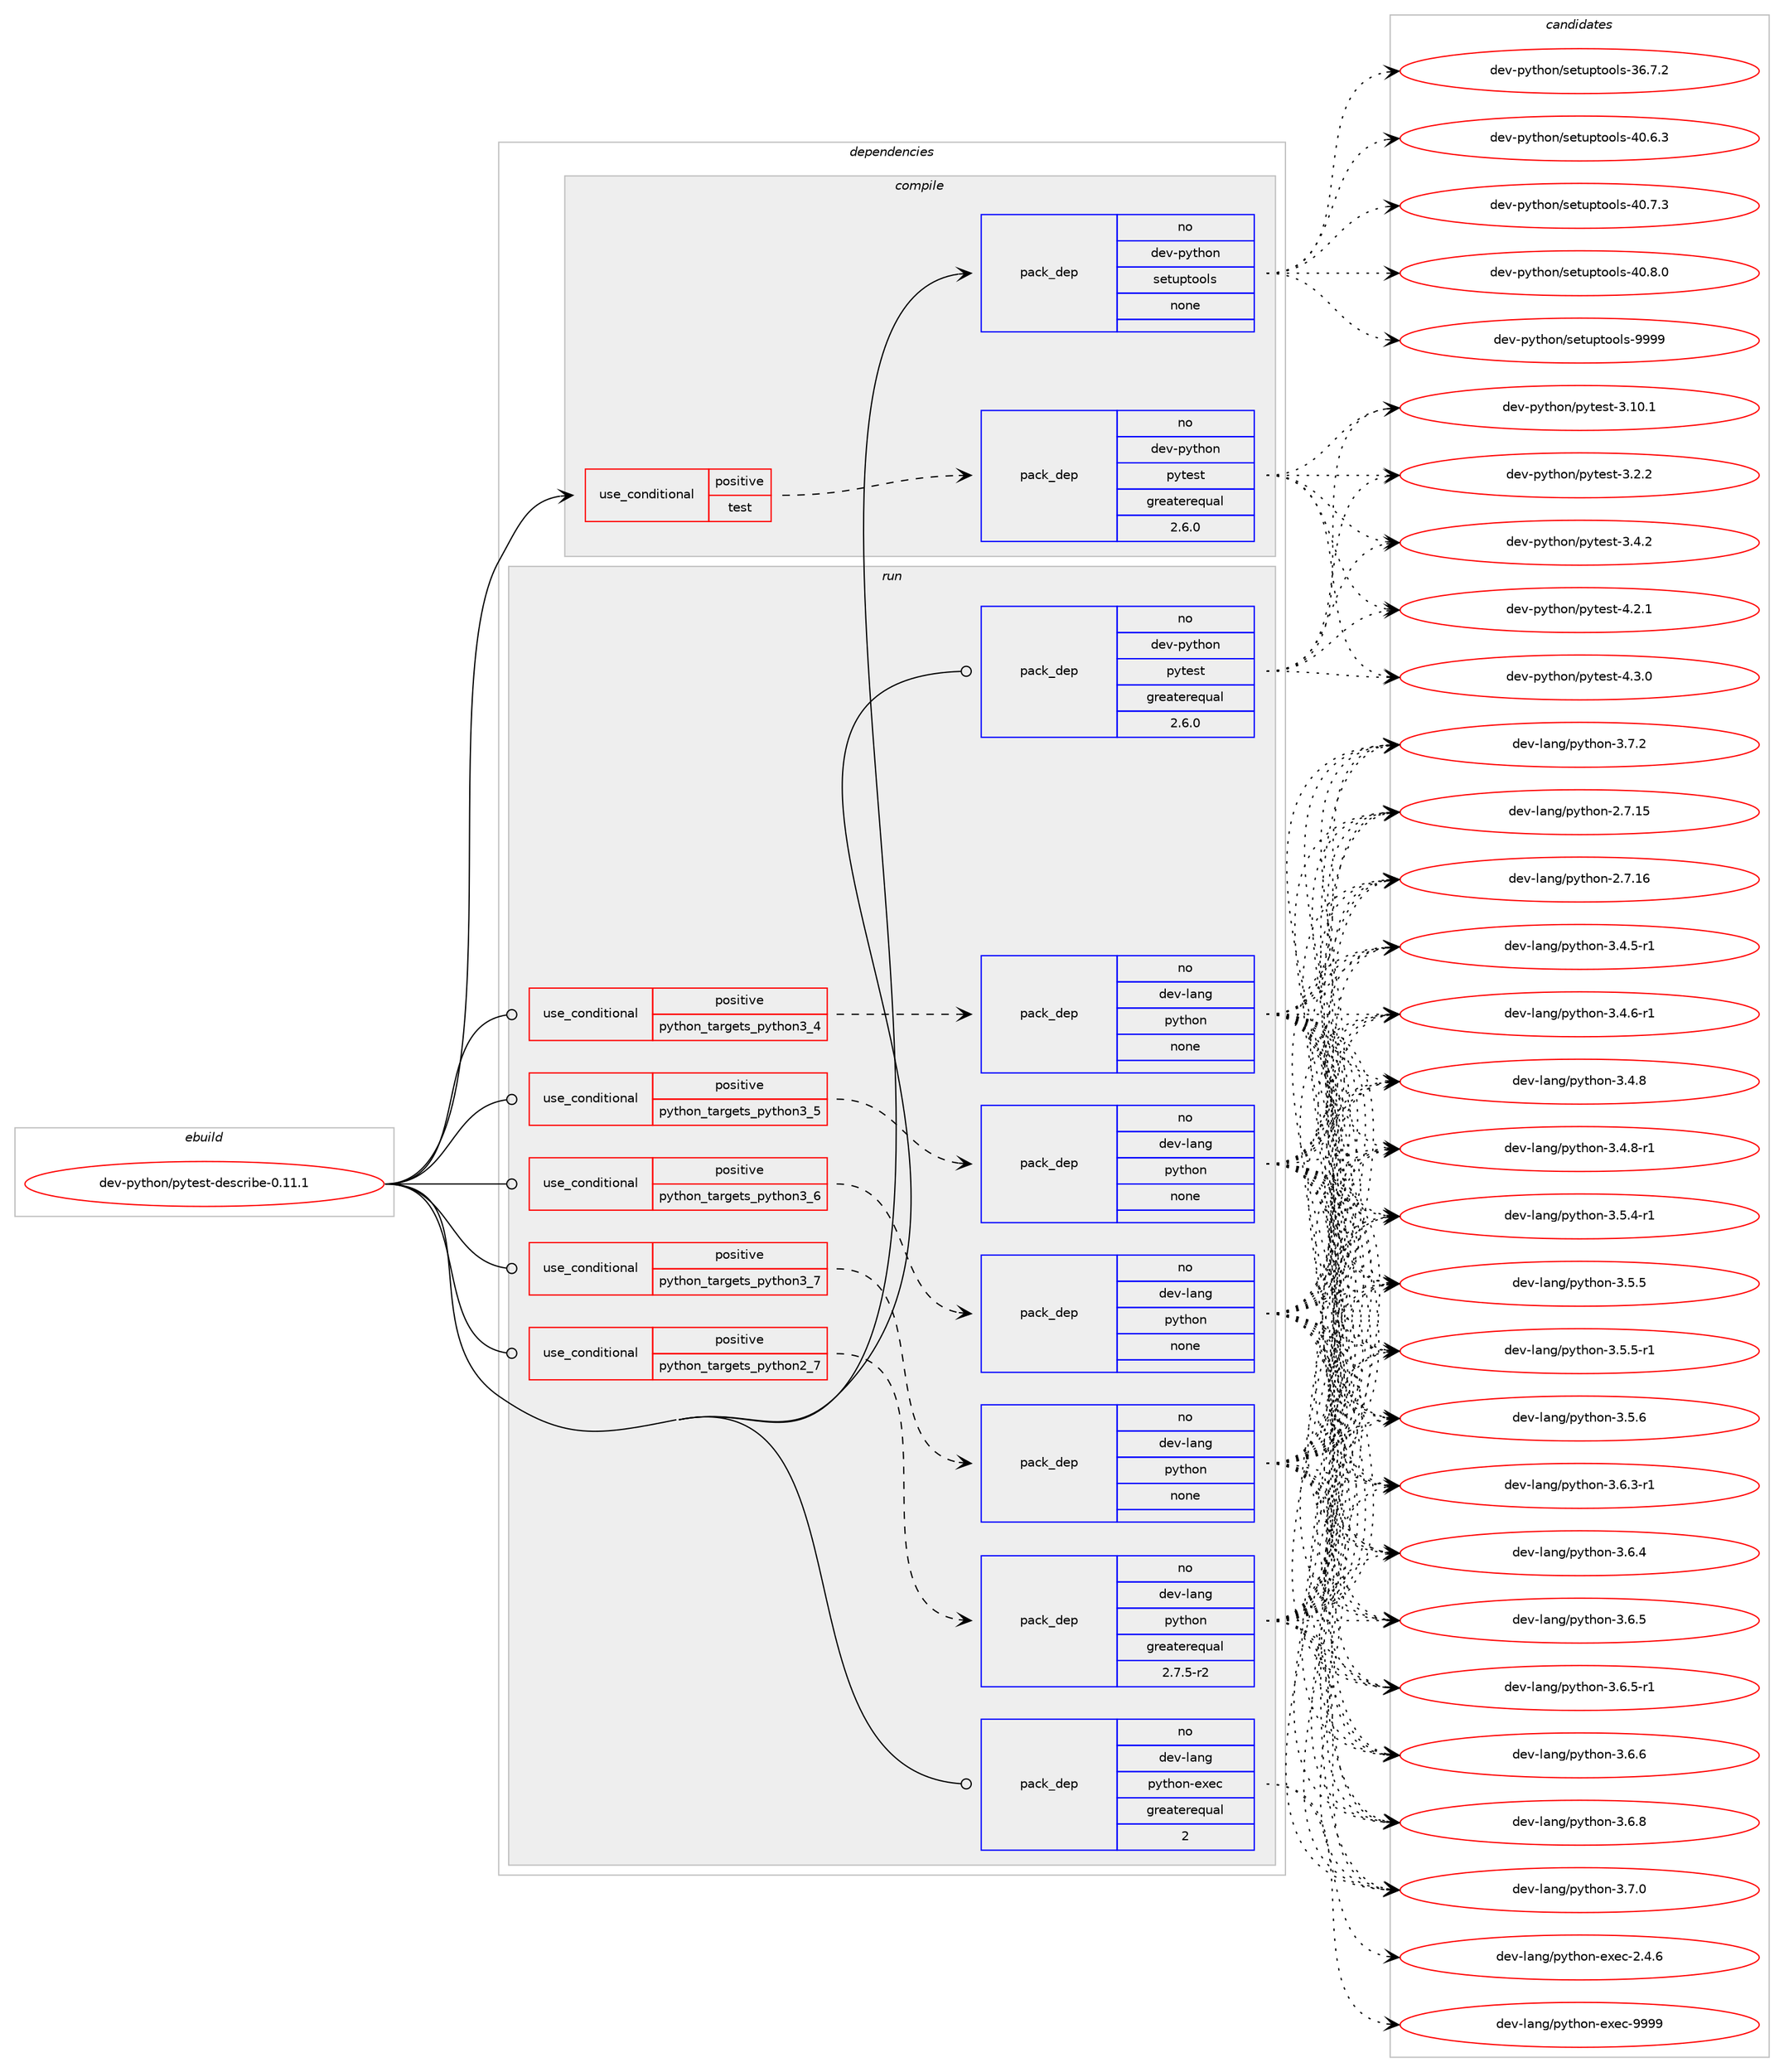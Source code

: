 digraph prolog {

# *************
# Graph options
# *************

newrank=true;
concentrate=true;
compound=true;
graph [rankdir=LR,fontname=Helvetica,fontsize=10,ranksep=1.5];#, ranksep=2.5, nodesep=0.2];
edge  [arrowhead=vee];
node  [fontname=Helvetica,fontsize=10];

# **********
# The ebuild
# **********

subgraph cluster_leftcol {
color=gray;
rank=same;
label=<<i>ebuild</i>>;
id [label="dev-python/pytest-describe-0.11.1", color=red, width=4, href="../dev-python/pytest-describe-0.11.1.svg"];
}

# ****************
# The dependencies
# ****************

subgraph cluster_midcol {
color=gray;
label=<<i>dependencies</i>>;
subgraph cluster_compile {
fillcolor="#eeeeee";
style=filled;
label=<<i>compile</i>>;
subgraph cond382069 {
dependency1433143 [label=<<TABLE BORDER="0" CELLBORDER="1" CELLSPACING="0" CELLPADDING="4"><TR><TD ROWSPAN="3" CELLPADDING="10">use_conditional</TD></TR><TR><TD>positive</TD></TR><TR><TD>test</TD></TR></TABLE>>, shape=none, color=red];
subgraph pack1027726 {
dependency1433144 [label=<<TABLE BORDER="0" CELLBORDER="1" CELLSPACING="0" CELLPADDING="4" WIDTH="220"><TR><TD ROWSPAN="6" CELLPADDING="30">pack_dep</TD></TR><TR><TD WIDTH="110">no</TD></TR><TR><TD>dev-python</TD></TR><TR><TD>pytest</TD></TR><TR><TD>greaterequal</TD></TR><TR><TD>2.6.0</TD></TR></TABLE>>, shape=none, color=blue];
}
dependency1433143:e -> dependency1433144:w [weight=20,style="dashed",arrowhead="vee"];
}
id:e -> dependency1433143:w [weight=20,style="solid",arrowhead="vee"];
subgraph pack1027727 {
dependency1433145 [label=<<TABLE BORDER="0" CELLBORDER="1" CELLSPACING="0" CELLPADDING="4" WIDTH="220"><TR><TD ROWSPAN="6" CELLPADDING="30">pack_dep</TD></TR><TR><TD WIDTH="110">no</TD></TR><TR><TD>dev-python</TD></TR><TR><TD>setuptools</TD></TR><TR><TD>none</TD></TR><TR><TD></TD></TR></TABLE>>, shape=none, color=blue];
}
id:e -> dependency1433145:w [weight=20,style="solid",arrowhead="vee"];
}
subgraph cluster_compileandrun {
fillcolor="#eeeeee";
style=filled;
label=<<i>compile and run</i>>;
}
subgraph cluster_run {
fillcolor="#eeeeee";
style=filled;
label=<<i>run</i>>;
subgraph cond382070 {
dependency1433146 [label=<<TABLE BORDER="0" CELLBORDER="1" CELLSPACING="0" CELLPADDING="4"><TR><TD ROWSPAN="3" CELLPADDING="10">use_conditional</TD></TR><TR><TD>positive</TD></TR><TR><TD>python_targets_python2_7</TD></TR></TABLE>>, shape=none, color=red];
subgraph pack1027728 {
dependency1433147 [label=<<TABLE BORDER="0" CELLBORDER="1" CELLSPACING="0" CELLPADDING="4" WIDTH="220"><TR><TD ROWSPAN="6" CELLPADDING="30">pack_dep</TD></TR><TR><TD WIDTH="110">no</TD></TR><TR><TD>dev-lang</TD></TR><TR><TD>python</TD></TR><TR><TD>greaterequal</TD></TR><TR><TD>2.7.5-r2</TD></TR></TABLE>>, shape=none, color=blue];
}
dependency1433146:e -> dependency1433147:w [weight=20,style="dashed",arrowhead="vee"];
}
id:e -> dependency1433146:w [weight=20,style="solid",arrowhead="odot"];
subgraph cond382071 {
dependency1433148 [label=<<TABLE BORDER="0" CELLBORDER="1" CELLSPACING="0" CELLPADDING="4"><TR><TD ROWSPAN="3" CELLPADDING="10">use_conditional</TD></TR><TR><TD>positive</TD></TR><TR><TD>python_targets_python3_4</TD></TR></TABLE>>, shape=none, color=red];
subgraph pack1027729 {
dependency1433149 [label=<<TABLE BORDER="0" CELLBORDER="1" CELLSPACING="0" CELLPADDING="4" WIDTH="220"><TR><TD ROWSPAN="6" CELLPADDING="30">pack_dep</TD></TR><TR><TD WIDTH="110">no</TD></TR><TR><TD>dev-lang</TD></TR><TR><TD>python</TD></TR><TR><TD>none</TD></TR><TR><TD></TD></TR></TABLE>>, shape=none, color=blue];
}
dependency1433148:e -> dependency1433149:w [weight=20,style="dashed",arrowhead="vee"];
}
id:e -> dependency1433148:w [weight=20,style="solid",arrowhead="odot"];
subgraph cond382072 {
dependency1433150 [label=<<TABLE BORDER="0" CELLBORDER="1" CELLSPACING="0" CELLPADDING="4"><TR><TD ROWSPAN="3" CELLPADDING="10">use_conditional</TD></TR><TR><TD>positive</TD></TR><TR><TD>python_targets_python3_5</TD></TR></TABLE>>, shape=none, color=red];
subgraph pack1027730 {
dependency1433151 [label=<<TABLE BORDER="0" CELLBORDER="1" CELLSPACING="0" CELLPADDING="4" WIDTH="220"><TR><TD ROWSPAN="6" CELLPADDING="30">pack_dep</TD></TR><TR><TD WIDTH="110">no</TD></TR><TR><TD>dev-lang</TD></TR><TR><TD>python</TD></TR><TR><TD>none</TD></TR><TR><TD></TD></TR></TABLE>>, shape=none, color=blue];
}
dependency1433150:e -> dependency1433151:w [weight=20,style="dashed",arrowhead="vee"];
}
id:e -> dependency1433150:w [weight=20,style="solid",arrowhead="odot"];
subgraph cond382073 {
dependency1433152 [label=<<TABLE BORDER="0" CELLBORDER="1" CELLSPACING="0" CELLPADDING="4"><TR><TD ROWSPAN="3" CELLPADDING="10">use_conditional</TD></TR><TR><TD>positive</TD></TR><TR><TD>python_targets_python3_6</TD></TR></TABLE>>, shape=none, color=red];
subgraph pack1027731 {
dependency1433153 [label=<<TABLE BORDER="0" CELLBORDER="1" CELLSPACING="0" CELLPADDING="4" WIDTH="220"><TR><TD ROWSPAN="6" CELLPADDING="30">pack_dep</TD></TR><TR><TD WIDTH="110">no</TD></TR><TR><TD>dev-lang</TD></TR><TR><TD>python</TD></TR><TR><TD>none</TD></TR><TR><TD></TD></TR></TABLE>>, shape=none, color=blue];
}
dependency1433152:e -> dependency1433153:w [weight=20,style="dashed",arrowhead="vee"];
}
id:e -> dependency1433152:w [weight=20,style="solid",arrowhead="odot"];
subgraph cond382074 {
dependency1433154 [label=<<TABLE BORDER="0" CELLBORDER="1" CELLSPACING="0" CELLPADDING="4"><TR><TD ROWSPAN="3" CELLPADDING="10">use_conditional</TD></TR><TR><TD>positive</TD></TR><TR><TD>python_targets_python3_7</TD></TR></TABLE>>, shape=none, color=red];
subgraph pack1027732 {
dependency1433155 [label=<<TABLE BORDER="0" CELLBORDER="1" CELLSPACING="0" CELLPADDING="4" WIDTH="220"><TR><TD ROWSPAN="6" CELLPADDING="30">pack_dep</TD></TR><TR><TD WIDTH="110">no</TD></TR><TR><TD>dev-lang</TD></TR><TR><TD>python</TD></TR><TR><TD>none</TD></TR><TR><TD></TD></TR></TABLE>>, shape=none, color=blue];
}
dependency1433154:e -> dependency1433155:w [weight=20,style="dashed",arrowhead="vee"];
}
id:e -> dependency1433154:w [weight=20,style="solid",arrowhead="odot"];
subgraph pack1027733 {
dependency1433156 [label=<<TABLE BORDER="0" CELLBORDER="1" CELLSPACING="0" CELLPADDING="4" WIDTH="220"><TR><TD ROWSPAN="6" CELLPADDING="30">pack_dep</TD></TR><TR><TD WIDTH="110">no</TD></TR><TR><TD>dev-lang</TD></TR><TR><TD>python-exec</TD></TR><TR><TD>greaterequal</TD></TR><TR><TD>2</TD></TR></TABLE>>, shape=none, color=blue];
}
id:e -> dependency1433156:w [weight=20,style="solid",arrowhead="odot"];
subgraph pack1027734 {
dependency1433157 [label=<<TABLE BORDER="0" CELLBORDER="1" CELLSPACING="0" CELLPADDING="4" WIDTH="220"><TR><TD ROWSPAN="6" CELLPADDING="30">pack_dep</TD></TR><TR><TD WIDTH="110">no</TD></TR><TR><TD>dev-python</TD></TR><TR><TD>pytest</TD></TR><TR><TD>greaterequal</TD></TR><TR><TD>2.6.0</TD></TR></TABLE>>, shape=none, color=blue];
}
id:e -> dependency1433157:w [weight=20,style="solid",arrowhead="odot"];
}
}

# **************
# The candidates
# **************

subgraph cluster_choices {
rank=same;
color=gray;
label=<<i>candidates</i>>;

subgraph choice1027726 {
color=black;
nodesep=1;
choice100101118451121211161041111104711212111610111511645514649484649 [label="dev-python/pytest-3.10.1", color=red, width=4,href="../dev-python/pytest-3.10.1.svg"];
choice1001011184511212111610411111047112121116101115116455146504650 [label="dev-python/pytest-3.2.2", color=red, width=4,href="../dev-python/pytest-3.2.2.svg"];
choice1001011184511212111610411111047112121116101115116455146524650 [label="dev-python/pytest-3.4.2", color=red, width=4,href="../dev-python/pytest-3.4.2.svg"];
choice1001011184511212111610411111047112121116101115116455246504649 [label="dev-python/pytest-4.2.1", color=red, width=4,href="../dev-python/pytest-4.2.1.svg"];
choice1001011184511212111610411111047112121116101115116455246514648 [label="dev-python/pytest-4.3.0", color=red, width=4,href="../dev-python/pytest-4.3.0.svg"];
dependency1433144:e -> choice100101118451121211161041111104711212111610111511645514649484649:w [style=dotted,weight="100"];
dependency1433144:e -> choice1001011184511212111610411111047112121116101115116455146504650:w [style=dotted,weight="100"];
dependency1433144:e -> choice1001011184511212111610411111047112121116101115116455146524650:w [style=dotted,weight="100"];
dependency1433144:e -> choice1001011184511212111610411111047112121116101115116455246504649:w [style=dotted,weight="100"];
dependency1433144:e -> choice1001011184511212111610411111047112121116101115116455246514648:w [style=dotted,weight="100"];
}
subgraph choice1027727 {
color=black;
nodesep=1;
choice100101118451121211161041111104711510111611711211611111110811545515446554650 [label="dev-python/setuptools-36.7.2", color=red, width=4,href="../dev-python/setuptools-36.7.2.svg"];
choice100101118451121211161041111104711510111611711211611111110811545524846544651 [label="dev-python/setuptools-40.6.3", color=red, width=4,href="../dev-python/setuptools-40.6.3.svg"];
choice100101118451121211161041111104711510111611711211611111110811545524846554651 [label="dev-python/setuptools-40.7.3", color=red, width=4,href="../dev-python/setuptools-40.7.3.svg"];
choice100101118451121211161041111104711510111611711211611111110811545524846564648 [label="dev-python/setuptools-40.8.0", color=red, width=4,href="../dev-python/setuptools-40.8.0.svg"];
choice10010111845112121116104111110471151011161171121161111111081154557575757 [label="dev-python/setuptools-9999", color=red, width=4,href="../dev-python/setuptools-9999.svg"];
dependency1433145:e -> choice100101118451121211161041111104711510111611711211611111110811545515446554650:w [style=dotted,weight="100"];
dependency1433145:e -> choice100101118451121211161041111104711510111611711211611111110811545524846544651:w [style=dotted,weight="100"];
dependency1433145:e -> choice100101118451121211161041111104711510111611711211611111110811545524846554651:w [style=dotted,weight="100"];
dependency1433145:e -> choice100101118451121211161041111104711510111611711211611111110811545524846564648:w [style=dotted,weight="100"];
dependency1433145:e -> choice10010111845112121116104111110471151011161171121161111111081154557575757:w [style=dotted,weight="100"];
}
subgraph choice1027728 {
color=black;
nodesep=1;
choice10010111845108971101034711212111610411111045504655464953 [label="dev-lang/python-2.7.15", color=red, width=4,href="../dev-lang/python-2.7.15.svg"];
choice10010111845108971101034711212111610411111045504655464954 [label="dev-lang/python-2.7.16", color=red, width=4,href="../dev-lang/python-2.7.16.svg"];
choice1001011184510897110103471121211161041111104551465246534511449 [label="dev-lang/python-3.4.5-r1", color=red, width=4,href="../dev-lang/python-3.4.5-r1.svg"];
choice1001011184510897110103471121211161041111104551465246544511449 [label="dev-lang/python-3.4.6-r1", color=red, width=4,href="../dev-lang/python-3.4.6-r1.svg"];
choice100101118451089711010347112121116104111110455146524656 [label="dev-lang/python-3.4.8", color=red, width=4,href="../dev-lang/python-3.4.8.svg"];
choice1001011184510897110103471121211161041111104551465246564511449 [label="dev-lang/python-3.4.8-r1", color=red, width=4,href="../dev-lang/python-3.4.8-r1.svg"];
choice1001011184510897110103471121211161041111104551465346524511449 [label="dev-lang/python-3.5.4-r1", color=red, width=4,href="../dev-lang/python-3.5.4-r1.svg"];
choice100101118451089711010347112121116104111110455146534653 [label="dev-lang/python-3.5.5", color=red, width=4,href="../dev-lang/python-3.5.5.svg"];
choice1001011184510897110103471121211161041111104551465346534511449 [label="dev-lang/python-3.5.5-r1", color=red, width=4,href="../dev-lang/python-3.5.5-r1.svg"];
choice100101118451089711010347112121116104111110455146534654 [label="dev-lang/python-3.5.6", color=red, width=4,href="../dev-lang/python-3.5.6.svg"];
choice1001011184510897110103471121211161041111104551465446514511449 [label="dev-lang/python-3.6.3-r1", color=red, width=4,href="../dev-lang/python-3.6.3-r1.svg"];
choice100101118451089711010347112121116104111110455146544652 [label="dev-lang/python-3.6.4", color=red, width=4,href="../dev-lang/python-3.6.4.svg"];
choice100101118451089711010347112121116104111110455146544653 [label="dev-lang/python-3.6.5", color=red, width=4,href="../dev-lang/python-3.6.5.svg"];
choice1001011184510897110103471121211161041111104551465446534511449 [label="dev-lang/python-3.6.5-r1", color=red, width=4,href="../dev-lang/python-3.6.5-r1.svg"];
choice100101118451089711010347112121116104111110455146544654 [label="dev-lang/python-3.6.6", color=red, width=4,href="../dev-lang/python-3.6.6.svg"];
choice100101118451089711010347112121116104111110455146544656 [label="dev-lang/python-3.6.8", color=red, width=4,href="../dev-lang/python-3.6.8.svg"];
choice100101118451089711010347112121116104111110455146554648 [label="dev-lang/python-3.7.0", color=red, width=4,href="../dev-lang/python-3.7.0.svg"];
choice100101118451089711010347112121116104111110455146554650 [label="dev-lang/python-3.7.2", color=red, width=4,href="../dev-lang/python-3.7.2.svg"];
dependency1433147:e -> choice10010111845108971101034711212111610411111045504655464953:w [style=dotted,weight="100"];
dependency1433147:e -> choice10010111845108971101034711212111610411111045504655464954:w [style=dotted,weight="100"];
dependency1433147:e -> choice1001011184510897110103471121211161041111104551465246534511449:w [style=dotted,weight="100"];
dependency1433147:e -> choice1001011184510897110103471121211161041111104551465246544511449:w [style=dotted,weight="100"];
dependency1433147:e -> choice100101118451089711010347112121116104111110455146524656:w [style=dotted,weight="100"];
dependency1433147:e -> choice1001011184510897110103471121211161041111104551465246564511449:w [style=dotted,weight="100"];
dependency1433147:e -> choice1001011184510897110103471121211161041111104551465346524511449:w [style=dotted,weight="100"];
dependency1433147:e -> choice100101118451089711010347112121116104111110455146534653:w [style=dotted,weight="100"];
dependency1433147:e -> choice1001011184510897110103471121211161041111104551465346534511449:w [style=dotted,weight="100"];
dependency1433147:e -> choice100101118451089711010347112121116104111110455146534654:w [style=dotted,weight="100"];
dependency1433147:e -> choice1001011184510897110103471121211161041111104551465446514511449:w [style=dotted,weight="100"];
dependency1433147:e -> choice100101118451089711010347112121116104111110455146544652:w [style=dotted,weight="100"];
dependency1433147:e -> choice100101118451089711010347112121116104111110455146544653:w [style=dotted,weight="100"];
dependency1433147:e -> choice1001011184510897110103471121211161041111104551465446534511449:w [style=dotted,weight="100"];
dependency1433147:e -> choice100101118451089711010347112121116104111110455146544654:w [style=dotted,weight="100"];
dependency1433147:e -> choice100101118451089711010347112121116104111110455146544656:w [style=dotted,weight="100"];
dependency1433147:e -> choice100101118451089711010347112121116104111110455146554648:w [style=dotted,weight="100"];
dependency1433147:e -> choice100101118451089711010347112121116104111110455146554650:w [style=dotted,weight="100"];
}
subgraph choice1027729 {
color=black;
nodesep=1;
choice10010111845108971101034711212111610411111045504655464953 [label="dev-lang/python-2.7.15", color=red, width=4,href="../dev-lang/python-2.7.15.svg"];
choice10010111845108971101034711212111610411111045504655464954 [label="dev-lang/python-2.7.16", color=red, width=4,href="../dev-lang/python-2.7.16.svg"];
choice1001011184510897110103471121211161041111104551465246534511449 [label="dev-lang/python-3.4.5-r1", color=red, width=4,href="../dev-lang/python-3.4.5-r1.svg"];
choice1001011184510897110103471121211161041111104551465246544511449 [label="dev-lang/python-3.4.6-r1", color=red, width=4,href="../dev-lang/python-3.4.6-r1.svg"];
choice100101118451089711010347112121116104111110455146524656 [label="dev-lang/python-3.4.8", color=red, width=4,href="../dev-lang/python-3.4.8.svg"];
choice1001011184510897110103471121211161041111104551465246564511449 [label="dev-lang/python-3.4.8-r1", color=red, width=4,href="../dev-lang/python-3.4.8-r1.svg"];
choice1001011184510897110103471121211161041111104551465346524511449 [label="dev-lang/python-3.5.4-r1", color=red, width=4,href="../dev-lang/python-3.5.4-r1.svg"];
choice100101118451089711010347112121116104111110455146534653 [label="dev-lang/python-3.5.5", color=red, width=4,href="../dev-lang/python-3.5.5.svg"];
choice1001011184510897110103471121211161041111104551465346534511449 [label="dev-lang/python-3.5.5-r1", color=red, width=4,href="../dev-lang/python-3.5.5-r1.svg"];
choice100101118451089711010347112121116104111110455146534654 [label="dev-lang/python-3.5.6", color=red, width=4,href="../dev-lang/python-3.5.6.svg"];
choice1001011184510897110103471121211161041111104551465446514511449 [label="dev-lang/python-3.6.3-r1", color=red, width=4,href="../dev-lang/python-3.6.3-r1.svg"];
choice100101118451089711010347112121116104111110455146544652 [label="dev-lang/python-3.6.4", color=red, width=4,href="../dev-lang/python-3.6.4.svg"];
choice100101118451089711010347112121116104111110455146544653 [label="dev-lang/python-3.6.5", color=red, width=4,href="../dev-lang/python-3.6.5.svg"];
choice1001011184510897110103471121211161041111104551465446534511449 [label="dev-lang/python-3.6.5-r1", color=red, width=4,href="../dev-lang/python-3.6.5-r1.svg"];
choice100101118451089711010347112121116104111110455146544654 [label="dev-lang/python-3.6.6", color=red, width=4,href="../dev-lang/python-3.6.6.svg"];
choice100101118451089711010347112121116104111110455146544656 [label="dev-lang/python-3.6.8", color=red, width=4,href="../dev-lang/python-3.6.8.svg"];
choice100101118451089711010347112121116104111110455146554648 [label="dev-lang/python-3.7.0", color=red, width=4,href="../dev-lang/python-3.7.0.svg"];
choice100101118451089711010347112121116104111110455146554650 [label="dev-lang/python-3.7.2", color=red, width=4,href="../dev-lang/python-3.7.2.svg"];
dependency1433149:e -> choice10010111845108971101034711212111610411111045504655464953:w [style=dotted,weight="100"];
dependency1433149:e -> choice10010111845108971101034711212111610411111045504655464954:w [style=dotted,weight="100"];
dependency1433149:e -> choice1001011184510897110103471121211161041111104551465246534511449:w [style=dotted,weight="100"];
dependency1433149:e -> choice1001011184510897110103471121211161041111104551465246544511449:w [style=dotted,weight="100"];
dependency1433149:e -> choice100101118451089711010347112121116104111110455146524656:w [style=dotted,weight="100"];
dependency1433149:e -> choice1001011184510897110103471121211161041111104551465246564511449:w [style=dotted,weight="100"];
dependency1433149:e -> choice1001011184510897110103471121211161041111104551465346524511449:w [style=dotted,weight="100"];
dependency1433149:e -> choice100101118451089711010347112121116104111110455146534653:w [style=dotted,weight="100"];
dependency1433149:e -> choice1001011184510897110103471121211161041111104551465346534511449:w [style=dotted,weight="100"];
dependency1433149:e -> choice100101118451089711010347112121116104111110455146534654:w [style=dotted,weight="100"];
dependency1433149:e -> choice1001011184510897110103471121211161041111104551465446514511449:w [style=dotted,weight="100"];
dependency1433149:e -> choice100101118451089711010347112121116104111110455146544652:w [style=dotted,weight="100"];
dependency1433149:e -> choice100101118451089711010347112121116104111110455146544653:w [style=dotted,weight="100"];
dependency1433149:e -> choice1001011184510897110103471121211161041111104551465446534511449:w [style=dotted,weight="100"];
dependency1433149:e -> choice100101118451089711010347112121116104111110455146544654:w [style=dotted,weight="100"];
dependency1433149:e -> choice100101118451089711010347112121116104111110455146544656:w [style=dotted,weight="100"];
dependency1433149:e -> choice100101118451089711010347112121116104111110455146554648:w [style=dotted,weight="100"];
dependency1433149:e -> choice100101118451089711010347112121116104111110455146554650:w [style=dotted,weight="100"];
}
subgraph choice1027730 {
color=black;
nodesep=1;
choice10010111845108971101034711212111610411111045504655464953 [label="dev-lang/python-2.7.15", color=red, width=4,href="../dev-lang/python-2.7.15.svg"];
choice10010111845108971101034711212111610411111045504655464954 [label="dev-lang/python-2.7.16", color=red, width=4,href="../dev-lang/python-2.7.16.svg"];
choice1001011184510897110103471121211161041111104551465246534511449 [label="dev-lang/python-3.4.5-r1", color=red, width=4,href="../dev-lang/python-3.4.5-r1.svg"];
choice1001011184510897110103471121211161041111104551465246544511449 [label="dev-lang/python-3.4.6-r1", color=red, width=4,href="../dev-lang/python-3.4.6-r1.svg"];
choice100101118451089711010347112121116104111110455146524656 [label="dev-lang/python-3.4.8", color=red, width=4,href="../dev-lang/python-3.4.8.svg"];
choice1001011184510897110103471121211161041111104551465246564511449 [label="dev-lang/python-3.4.8-r1", color=red, width=4,href="../dev-lang/python-3.4.8-r1.svg"];
choice1001011184510897110103471121211161041111104551465346524511449 [label="dev-lang/python-3.5.4-r1", color=red, width=4,href="../dev-lang/python-3.5.4-r1.svg"];
choice100101118451089711010347112121116104111110455146534653 [label="dev-lang/python-3.5.5", color=red, width=4,href="../dev-lang/python-3.5.5.svg"];
choice1001011184510897110103471121211161041111104551465346534511449 [label="dev-lang/python-3.5.5-r1", color=red, width=4,href="../dev-lang/python-3.5.5-r1.svg"];
choice100101118451089711010347112121116104111110455146534654 [label="dev-lang/python-3.5.6", color=red, width=4,href="../dev-lang/python-3.5.6.svg"];
choice1001011184510897110103471121211161041111104551465446514511449 [label="dev-lang/python-3.6.3-r1", color=red, width=4,href="../dev-lang/python-3.6.3-r1.svg"];
choice100101118451089711010347112121116104111110455146544652 [label="dev-lang/python-3.6.4", color=red, width=4,href="../dev-lang/python-3.6.4.svg"];
choice100101118451089711010347112121116104111110455146544653 [label="dev-lang/python-3.6.5", color=red, width=4,href="../dev-lang/python-3.6.5.svg"];
choice1001011184510897110103471121211161041111104551465446534511449 [label="dev-lang/python-3.6.5-r1", color=red, width=4,href="../dev-lang/python-3.6.5-r1.svg"];
choice100101118451089711010347112121116104111110455146544654 [label="dev-lang/python-3.6.6", color=red, width=4,href="../dev-lang/python-3.6.6.svg"];
choice100101118451089711010347112121116104111110455146544656 [label="dev-lang/python-3.6.8", color=red, width=4,href="../dev-lang/python-3.6.8.svg"];
choice100101118451089711010347112121116104111110455146554648 [label="dev-lang/python-3.7.0", color=red, width=4,href="../dev-lang/python-3.7.0.svg"];
choice100101118451089711010347112121116104111110455146554650 [label="dev-lang/python-3.7.2", color=red, width=4,href="../dev-lang/python-3.7.2.svg"];
dependency1433151:e -> choice10010111845108971101034711212111610411111045504655464953:w [style=dotted,weight="100"];
dependency1433151:e -> choice10010111845108971101034711212111610411111045504655464954:w [style=dotted,weight="100"];
dependency1433151:e -> choice1001011184510897110103471121211161041111104551465246534511449:w [style=dotted,weight="100"];
dependency1433151:e -> choice1001011184510897110103471121211161041111104551465246544511449:w [style=dotted,weight="100"];
dependency1433151:e -> choice100101118451089711010347112121116104111110455146524656:w [style=dotted,weight="100"];
dependency1433151:e -> choice1001011184510897110103471121211161041111104551465246564511449:w [style=dotted,weight="100"];
dependency1433151:e -> choice1001011184510897110103471121211161041111104551465346524511449:w [style=dotted,weight="100"];
dependency1433151:e -> choice100101118451089711010347112121116104111110455146534653:w [style=dotted,weight="100"];
dependency1433151:e -> choice1001011184510897110103471121211161041111104551465346534511449:w [style=dotted,weight="100"];
dependency1433151:e -> choice100101118451089711010347112121116104111110455146534654:w [style=dotted,weight="100"];
dependency1433151:e -> choice1001011184510897110103471121211161041111104551465446514511449:w [style=dotted,weight="100"];
dependency1433151:e -> choice100101118451089711010347112121116104111110455146544652:w [style=dotted,weight="100"];
dependency1433151:e -> choice100101118451089711010347112121116104111110455146544653:w [style=dotted,weight="100"];
dependency1433151:e -> choice1001011184510897110103471121211161041111104551465446534511449:w [style=dotted,weight="100"];
dependency1433151:e -> choice100101118451089711010347112121116104111110455146544654:w [style=dotted,weight="100"];
dependency1433151:e -> choice100101118451089711010347112121116104111110455146544656:w [style=dotted,weight="100"];
dependency1433151:e -> choice100101118451089711010347112121116104111110455146554648:w [style=dotted,weight="100"];
dependency1433151:e -> choice100101118451089711010347112121116104111110455146554650:w [style=dotted,weight="100"];
}
subgraph choice1027731 {
color=black;
nodesep=1;
choice10010111845108971101034711212111610411111045504655464953 [label="dev-lang/python-2.7.15", color=red, width=4,href="../dev-lang/python-2.7.15.svg"];
choice10010111845108971101034711212111610411111045504655464954 [label="dev-lang/python-2.7.16", color=red, width=4,href="../dev-lang/python-2.7.16.svg"];
choice1001011184510897110103471121211161041111104551465246534511449 [label="dev-lang/python-3.4.5-r1", color=red, width=4,href="../dev-lang/python-3.4.5-r1.svg"];
choice1001011184510897110103471121211161041111104551465246544511449 [label="dev-lang/python-3.4.6-r1", color=red, width=4,href="../dev-lang/python-3.4.6-r1.svg"];
choice100101118451089711010347112121116104111110455146524656 [label="dev-lang/python-3.4.8", color=red, width=4,href="../dev-lang/python-3.4.8.svg"];
choice1001011184510897110103471121211161041111104551465246564511449 [label="dev-lang/python-3.4.8-r1", color=red, width=4,href="../dev-lang/python-3.4.8-r1.svg"];
choice1001011184510897110103471121211161041111104551465346524511449 [label="dev-lang/python-3.5.4-r1", color=red, width=4,href="../dev-lang/python-3.5.4-r1.svg"];
choice100101118451089711010347112121116104111110455146534653 [label="dev-lang/python-3.5.5", color=red, width=4,href="../dev-lang/python-3.5.5.svg"];
choice1001011184510897110103471121211161041111104551465346534511449 [label="dev-lang/python-3.5.5-r1", color=red, width=4,href="../dev-lang/python-3.5.5-r1.svg"];
choice100101118451089711010347112121116104111110455146534654 [label="dev-lang/python-3.5.6", color=red, width=4,href="../dev-lang/python-3.5.6.svg"];
choice1001011184510897110103471121211161041111104551465446514511449 [label="dev-lang/python-3.6.3-r1", color=red, width=4,href="../dev-lang/python-3.6.3-r1.svg"];
choice100101118451089711010347112121116104111110455146544652 [label="dev-lang/python-3.6.4", color=red, width=4,href="../dev-lang/python-3.6.4.svg"];
choice100101118451089711010347112121116104111110455146544653 [label="dev-lang/python-3.6.5", color=red, width=4,href="../dev-lang/python-3.6.5.svg"];
choice1001011184510897110103471121211161041111104551465446534511449 [label="dev-lang/python-3.6.5-r1", color=red, width=4,href="../dev-lang/python-3.6.5-r1.svg"];
choice100101118451089711010347112121116104111110455146544654 [label="dev-lang/python-3.6.6", color=red, width=4,href="../dev-lang/python-3.6.6.svg"];
choice100101118451089711010347112121116104111110455146544656 [label="dev-lang/python-3.6.8", color=red, width=4,href="../dev-lang/python-3.6.8.svg"];
choice100101118451089711010347112121116104111110455146554648 [label="dev-lang/python-3.7.0", color=red, width=4,href="../dev-lang/python-3.7.0.svg"];
choice100101118451089711010347112121116104111110455146554650 [label="dev-lang/python-3.7.2", color=red, width=4,href="../dev-lang/python-3.7.2.svg"];
dependency1433153:e -> choice10010111845108971101034711212111610411111045504655464953:w [style=dotted,weight="100"];
dependency1433153:e -> choice10010111845108971101034711212111610411111045504655464954:w [style=dotted,weight="100"];
dependency1433153:e -> choice1001011184510897110103471121211161041111104551465246534511449:w [style=dotted,weight="100"];
dependency1433153:e -> choice1001011184510897110103471121211161041111104551465246544511449:w [style=dotted,weight="100"];
dependency1433153:e -> choice100101118451089711010347112121116104111110455146524656:w [style=dotted,weight="100"];
dependency1433153:e -> choice1001011184510897110103471121211161041111104551465246564511449:w [style=dotted,weight="100"];
dependency1433153:e -> choice1001011184510897110103471121211161041111104551465346524511449:w [style=dotted,weight="100"];
dependency1433153:e -> choice100101118451089711010347112121116104111110455146534653:w [style=dotted,weight="100"];
dependency1433153:e -> choice1001011184510897110103471121211161041111104551465346534511449:w [style=dotted,weight="100"];
dependency1433153:e -> choice100101118451089711010347112121116104111110455146534654:w [style=dotted,weight="100"];
dependency1433153:e -> choice1001011184510897110103471121211161041111104551465446514511449:w [style=dotted,weight="100"];
dependency1433153:e -> choice100101118451089711010347112121116104111110455146544652:w [style=dotted,weight="100"];
dependency1433153:e -> choice100101118451089711010347112121116104111110455146544653:w [style=dotted,weight="100"];
dependency1433153:e -> choice1001011184510897110103471121211161041111104551465446534511449:w [style=dotted,weight="100"];
dependency1433153:e -> choice100101118451089711010347112121116104111110455146544654:w [style=dotted,weight="100"];
dependency1433153:e -> choice100101118451089711010347112121116104111110455146544656:w [style=dotted,weight="100"];
dependency1433153:e -> choice100101118451089711010347112121116104111110455146554648:w [style=dotted,weight="100"];
dependency1433153:e -> choice100101118451089711010347112121116104111110455146554650:w [style=dotted,weight="100"];
}
subgraph choice1027732 {
color=black;
nodesep=1;
choice10010111845108971101034711212111610411111045504655464953 [label="dev-lang/python-2.7.15", color=red, width=4,href="../dev-lang/python-2.7.15.svg"];
choice10010111845108971101034711212111610411111045504655464954 [label="dev-lang/python-2.7.16", color=red, width=4,href="../dev-lang/python-2.7.16.svg"];
choice1001011184510897110103471121211161041111104551465246534511449 [label="dev-lang/python-3.4.5-r1", color=red, width=4,href="../dev-lang/python-3.4.5-r1.svg"];
choice1001011184510897110103471121211161041111104551465246544511449 [label="dev-lang/python-3.4.6-r1", color=red, width=4,href="../dev-lang/python-3.4.6-r1.svg"];
choice100101118451089711010347112121116104111110455146524656 [label="dev-lang/python-3.4.8", color=red, width=4,href="../dev-lang/python-3.4.8.svg"];
choice1001011184510897110103471121211161041111104551465246564511449 [label="dev-lang/python-3.4.8-r1", color=red, width=4,href="../dev-lang/python-3.4.8-r1.svg"];
choice1001011184510897110103471121211161041111104551465346524511449 [label="dev-lang/python-3.5.4-r1", color=red, width=4,href="../dev-lang/python-3.5.4-r1.svg"];
choice100101118451089711010347112121116104111110455146534653 [label="dev-lang/python-3.5.5", color=red, width=4,href="../dev-lang/python-3.5.5.svg"];
choice1001011184510897110103471121211161041111104551465346534511449 [label="dev-lang/python-3.5.5-r1", color=red, width=4,href="../dev-lang/python-3.5.5-r1.svg"];
choice100101118451089711010347112121116104111110455146534654 [label="dev-lang/python-3.5.6", color=red, width=4,href="../dev-lang/python-3.5.6.svg"];
choice1001011184510897110103471121211161041111104551465446514511449 [label="dev-lang/python-3.6.3-r1", color=red, width=4,href="../dev-lang/python-3.6.3-r1.svg"];
choice100101118451089711010347112121116104111110455146544652 [label="dev-lang/python-3.6.4", color=red, width=4,href="../dev-lang/python-3.6.4.svg"];
choice100101118451089711010347112121116104111110455146544653 [label="dev-lang/python-3.6.5", color=red, width=4,href="../dev-lang/python-3.6.5.svg"];
choice1001011184510897110103471121211161041111104551465446534511449 [label="dev-lang/python-3.6.5-r1", color=red, width=4,href="../dev-lang/python-3.6.5-r1.svg"];
choice100101118451089711010347112121116104111110455146544654 [label="dev-lang/python-3.6.6", color=red, width=4,href="../dev-lang/python-3.6.6.svg"];
choice100101118451089711010347112121116104111110455146544656 [label="dev-lang/python-3.6.8", color=red, width=4,href="../dev-lang/python-3.6.8.svg"];
choice100101118451089711010347112121116104111110455146554648 [label="dev-lang/python-3.7.0", color=red, width=4,href="../dev-lang/python-3.7.0.svg"];
choice100101118451089711010347112121116104111110455146554650 [label="dev-lang/python-3.7.2", color=red, width=4,href="../dev-lang/python-3.7.2.svg"];
dependency1433155:e -> choice10010111845108971101034711212111610411111045504655464953:w [style=dotted,weight="100"];
dependency1433155:e -> choice10010111845108971101034711212111610411111045504655464954:w [style=dotted,weight="100"];
dependency1433155:e -> choice1001011184510897110103471121211161041111104551465246534511449:w [style=dotted,weight="100"];
dependency1433155:e -> choice1001011184510897110103471121211161041111104551465246544511449:w [style=dotted,weight="100"];
dependency1433155:e -> choice100101118451089711010347112121116104111110455146524656:w [style=dotted,weight="100"];
dependency1433155:e -> choice1001011184510897110103471121211161041111104551465246564511449:w [style=dotted,weight="100"];
dependency1433155:e -> choice1001011184510897110103471121211161041111104551465346524511449:w [style=dotted,weight="100"];
dependency1433155:e -> choice100101118451089711010347112121116104111110455146534653:w [style=dotted,weight="100"];
dependency1433155:e -> choice1001011184510897110103471121211161041111104551465346534511449:w [style=dotted,weight="100"];
dependency1433155:e -> choice100101118451089711010347112121116104111110455146534654:w [style=dotted,weight="100"];
dependency1433155:e -> choice1001011184510897110103471121211161041111104551465446514511449:w [style=dotted,weight="100"];
dependency1433155:e -> choice100101118451089711010347112121116104111110455146544652:w [style=dotted,weight="100"];
dependency1433155:e -> choice100101118451089711010347112121116104111110455146544653:w [style=dotted,weight="100"];
dependency1433155:e -> choice1001011184510897110103471121211161041111104551465446534511449:w [style=dotted,weight="100"];
dependency1433155:e -> choice100101118451089711010347112121116104111110455146544654:w [style=dotted,weight="100"];
dependency1433155:e -> choice100101118451089711010347112121116104111110455146544656:w [style=dotted,weight="100"];
dependency1433155:e -> choice100101118451089711010347112121116104111110455146554648:w [style=dotted,weight="100"];
dependency1433155:e -> choice100101118451089711010347112121116104111110455146554650:w [style=dotted,weight="100"];
}
subgraph choice1027733 {
color=black;
nodesep=1;
choice1001011184510897110103471121211161041111104510112010199455046524654 [label="dev-lang/python-exec-2.4.6", color=red, width=4,href="../dev-lang/python-exec-2.4.6.svg"];
choice10010111845108971101034711212111610411111045101120101994557575757 [label="dev-lang/python-exec-9999", color=red, width=4,href="../dev-lang/python-exec-9999.svg"];
dependency1433156:e -> choice1001011184510897110103471121211161041111104510112010199455046524654:w [style=dotted,weight="100"];
dependency1433156:e -> choice10010111845108971101034711212111610411111045101120101994557575757:w [style=dotted,weight="100"];
}
subgraph choice1027734 {
color=black;
nodesep=1;
choice100101118451121211161041111104711212111610111511645514649484649 [label="dev-python/pytest-3.10.1", color=red, width=4,href="../dev-python/pytest-3.10.1.svg"];
choice1001011184511212111610411111047112121116101115116455146504650 [label="dev-python/pytest-3.2.2", color=red, width=4,href="../dev-python/pytest-3.2.2.svg"];
choice1001011184511212111610411111047112121116101115116455146524650 [label="dev-python/pytest-3.4.2", color=red, width=4,href="../dev-python/pytest-3.4.2.svg"];
choice1001011184511212111610411111047112121116101115116455246504649 [label="dev-python/pytest-4.2.1", color=red, width=4,href="../dev-python/pytest-4.2.1.svg"];
choice1001011184511212111610411111047112121116101115116455246514648 [label="dev-python/pytest-4.3.0", color=red, width=4,href="../dev-python/pytest-4.3.0.svg"];
dependency1433157:e -> choice100101118451121211161041111104711212111610111511645514649484649:w [style=dotted,weight="100"];
dependency1433157:e -> choice1001011184511212111610411111047112121116101115116455146504650:w [style=dotted,weight="100"];
dependency1433157:e -> choice1001011184511212111610411111047112121116101115116455146524650:w [style=dotted,weight="100"];
dependency1433157:e -> choice1001011184511212111610411111047112121116101115116455246504649:w [style=dotted,weight="100"];
dependency1433157:e -> choice1001011184511212111610411111047112121116101115116455246514648:w [style=dotted,weight="100"];
}
}

}
